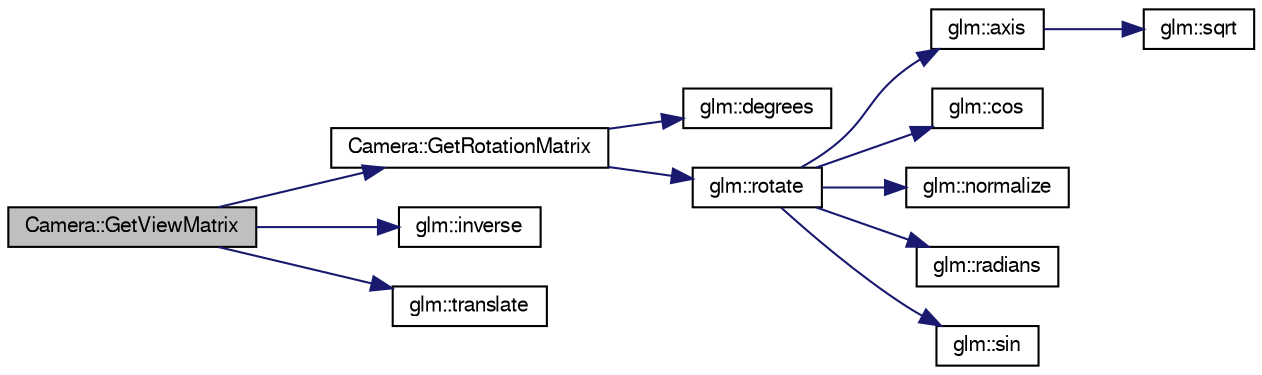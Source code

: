 digraph G
{
  bgcolor="transparent";
  edge [fontname="FreeSans",fontsize=10,labelfontname="FreeSans",labelfontsize=10];
  node [fontname="FreeSans",fontsize=10,shape=record];
  rankdir=LR;
  Node1 [label="Camera::GetViewMatrix",height=0.2,width=0.4,color="black", fillcolor="grey75", style="filled" fontcolor="black"];
  Node1 -> Node2 [color="midnightblue",fontsize=10,style="solid"];
  Node2 [label="Camera::GetRotationMatrix",height=0.2,width=0.4,color="black",URL="$class_camera.html#3518233b244af839db6eefe59e7002de",tooltip="Gets the rotation matrix."];
  Node2 -> Node3 [color="midnightblue",fontsize=10,style="solid"];
  Node3 [label="glm::degrees",height=0.2,width=0.4,color="black",URL="$group__core__func__trigonometric.html#gcb63bdf23d5e084a5b6a2ed0ae395e64"];
  Node2 -> Node4 [color="midnightblue",fontsize=10,style="solid"];
  Node4 [label="glm::rotate",height=0.2,width=0.4,color="black",URL="$group__gtc__matrix__transform.html#g1a75da872120125437265872423e0b14"];
  Node4 -> Node5 [color="midnightblue",fontsize=10,style="solid"];
  Node5 [label="glm::axis",height=0.2,width=0.4,color="black",URL="$group__gtc__quaternion.html#g5c243b588291c790bf1b5ec3f0f08d1b"];
  Node5 -> Node6 [color="midnightblue",fontsize=10,style="solid"];
  Node6 [label="glm::sqrt",height=0.2,width=0.4,color="black",URL="$group__gtx__integer.html#g457e9efca8339bf918d319e9c55f7c8f"];
  Node4 -> Node7 [color="midnightblue",fontsize=10,style="solid"];
  Node7 [label="glm::cos",height=0.2,width=0.4,color="black",URL="$group__core__func__trigonometric.html#gfef15df90786cd24fe786cc0ff2cbc98"];
  Node4 -> Node8 [color="midnightblue",fontsize=10,style="solid"];
  Node8 [label="glm::normalize",height=0.2,width=0.4,color="black",URL="$group__core__func__geometric.html#g0feb2bb89ee2743677ad2cb84544bd83"];
  Node4 -> Node9 [color="midnightblue",fontsize=10,style="solid"];
  Node9 [label="glm::radians",height=0.2,width=0.4,color="black",URL="$group__core__func__trigonometric.html#g87953103f3ac701b8440a7d904fa2e4d"];
  Node4 -> Node10 [color="midnightblue",fontsize=10,style="solid"];
  Node10 [label="glm::sin",height=0.2,width=0.4,color="black",URL="$group__core__func__trigonometric.html#gd4d4eda735d915be9af695fe2b4cded2"];
  Node1 -> Node11 [color="midnightblue",fontsize=10,style="solid"];
  Node11 [label="glm::inverse",height=0.2,width=0.4,color="black",URL="$group__core__func__matrix.html#g4b56decdc6560a13b616c6312bdcc17e"];
  Node1 -> Node12 [color="midnightblue",fontsize=10,style="solid"];
  Node12 [label="glm::translate",height=0.2,width=0.4,color="black",URL="$group__gtc__matrix__transform.html#gb05e6ebabf535a3d8f9d9bfc3df45143"];
}
